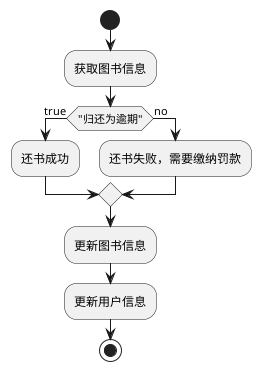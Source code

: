 @startuml
start
:获取图书信息;
if ("归还为逾期") then (true)
    :还书成功;
    else (no)
    :还书失败，需要缴纳罚款;
    endif
:更新图书信息;
:更新用户信息;
stop
@enduml